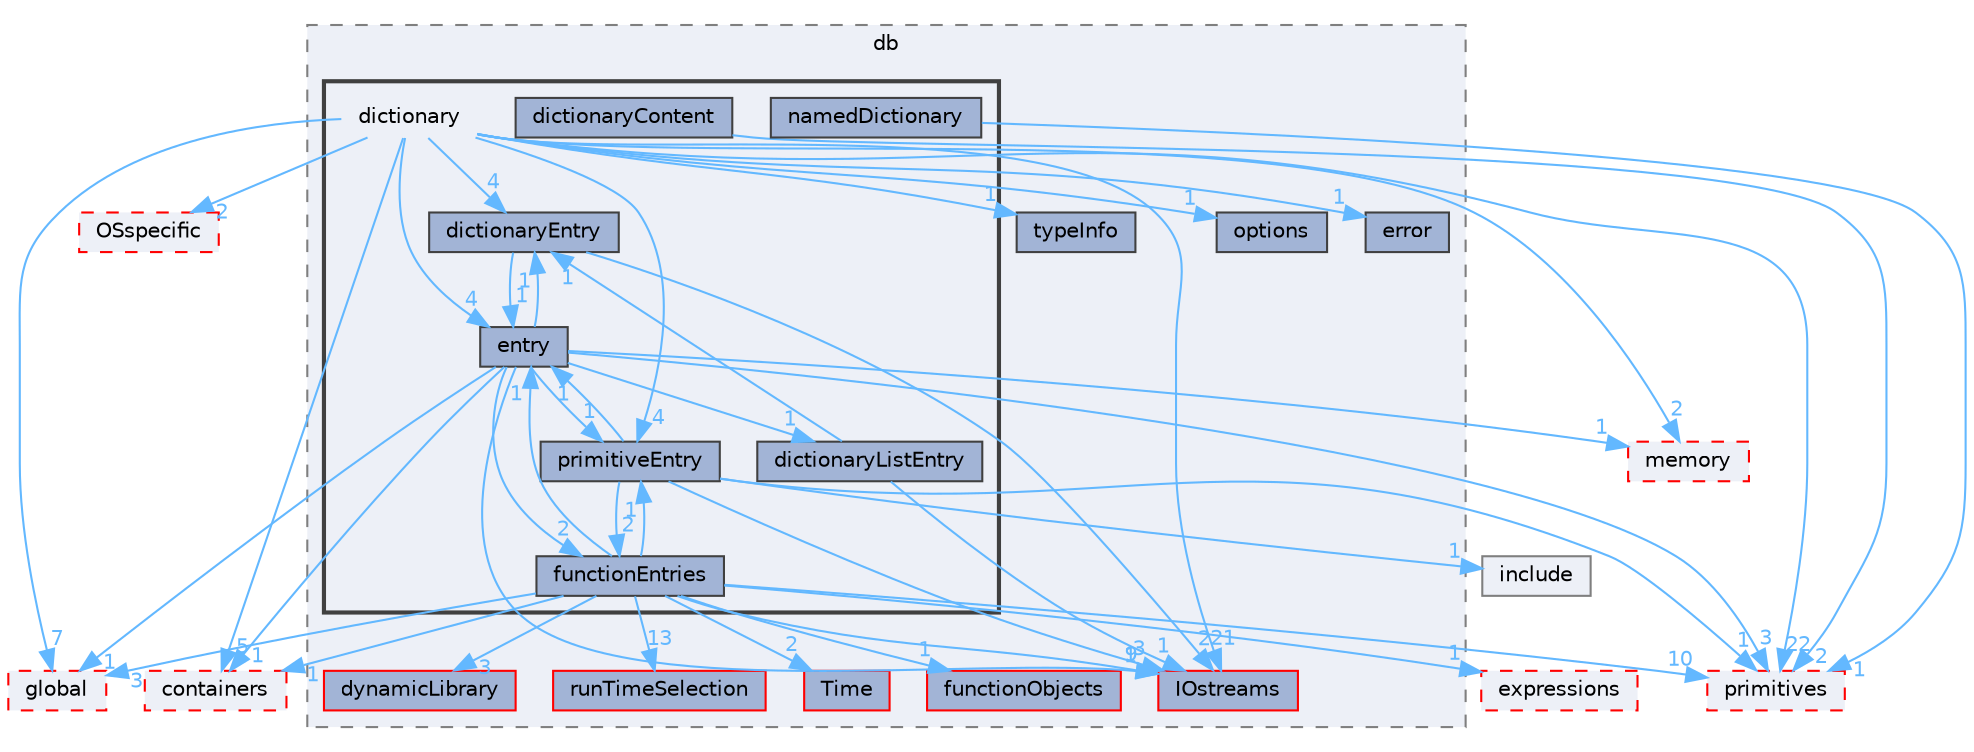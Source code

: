 digraph "src/OpenFOAM/db/dictionary"
{
 // LATEX_PDF_SIZE
  bgcolor="transparent";
  edge [fontname=Helvetica,fontsize=10,labelfontname=Helvetica,labelfontsize=10];
  node [fontname=Helvetica,fontsize=10,shape=box,height=0.2,width=0.4];
  compound=true
  subgraph clusterdir_63c634f7a7cfd679ac26c67fb30fc32f {
    graph [ bgcolor="#edf0f7", pencolor="grey50", label="db", fontname=Helvetica,fontsize=10 style="filled,dashed", URL="dir_63c634f7a7cfd679ac26c67fb30fc32f.html",tooltip=""]
  dir_44d37d0c4e72ffac3c5738348b92cda3 [label="typeInfo", fillcolor="#a2b4d6", color="grey25", style="filled", URL="dir_44d37d0c4e72ffac3c5738348b92cda3.html",tooltip=""];
  dir_466e4f5b4cc1582939ab4ceba36098d8 [label="IOstreams", fillcolor="#a2b4d6", color="red", style="filled", URL="dir_466e4f5b4cc1582939ab4ceba36098d8.html",tooltip=""];
  dir_492fa291323b8a1b0d5691419ffeaf55 [label="options", fillcolor="#a2b4d6", color="grey25", style="filled", URL="dir_492fa291323b8a1b0d5691419ffeaf55.html",tooltip=""];
  dir_5b778b533e0642b15b61ea7e4b236f8c [label="error", fillcolor="#a2b4d6", color="grey25", style="filled", URL="dir_5b778b533e0642b15b61ea7e4b236f8c.html",tooltip=""];
  dir_65d267bb6b65740acaf7d5fe4aebd101 [label="dynamicLibrary", fillcolor="#a2b4d6", color="red", style="filled", URL="dir_65d267bb6b65740acaf7d5fe4aebd101.html",tooltip=""];
  dir_97107bb83a2a5bbfad7ddd584e3f301c [label="runTimeSelection", fillcolor="#a2b4d6", color="red", style="filled", URL="dir_97107bb83a2a5bbfad7ddd584e3f301c.html",tooltip=""];
  dir_ec5b63092fb55ef516ddf05b3841c89d [label="Time", fillcolor="#a2b4d6", color="red", style="filled", URL="dir_ec5b63092fb55ef516ddf05b3841c89d.html",tooltip=""];
  dir_b1391b8691e21d3cff54e51a698f3c2b [label="functionObjects", fillcolor="#a2b4d6", color="red", style="filled", URL="dir_b1391b8691e21d3cff54e51a698f3c2b.html",tooltip=""];
  subgraph clusterdir_43e4f3d5f4ba74ef6e29186317ac2bae {
    graph [ bgcolor="#edf0f7", pencolor="grey25", label="", fontname=Helvetica,fontsize=10 style="filled,bold", URL="dir_43e4f3d5f4ba74ef6e29186317ac2bae.html",tooltip=""]
    dir_43e4f3d5f4ba74ef6e29186317ac2bae [shape=plaintext, label="dictionary"];
  dir_9bba0fa96e6ec25dc544f7293f3ebd13 [label="dictionaryContent", fillcolor="#a2b4d6", color="grey25", style="filled", URL="dir_9bba0fa96e6ec25dc544f7293f3ebd13.html",tooltip=""];
  dir_ed941fe9052e18fa030c964648f4c994 [label="dictionaryEntry", fillcolor="#a2b4d6", color="grey25", style="filled", URL="dir_ed941fe9052e18fa030c964648f4c994.html",tooltip=""];
  dir_099ad7afcc9fe5d5c1f907f93f091058 [label="dictionaryListEntry", fillcolor="#a2b4d6", color="grey25", style="filled", URL="dir_099ad7afcc9fe5d5c1f907f93f091058.html",tooltip=""];
  dir_921060969b2ec46ffd0fdd6e3b1e6f93 [label="entry", fillcolor="#a2b4d6", color="grey25", style="filled", URL="dir_921060969b2ec46ffd0fdd6e3b1e6f93.html",tooltip=""];
  dir_02d80f093374efbc333e223ddfd028a9 [label="functionEntries", fillcolor="#a2b4d6", color="grey25", style="filled", URL="dir_02d80f093374efbc333e223ddfd028a9.html",tooltip=""];
  dir_501cf3a115782fff0b993f14c0f2582b [label="namedDictionary", fillcolor="#a2b4d6", color="grey25", style="filled", URL="dir_501cf3a115782fff0b993f14c0f2582b.html",tooltip=""];
  dir_d8be81f29ca3bc4b2de0ac4c3ba8675d [label="primitiveEntry", fillcolor="#a2b4d6", color="grey25", style="filled", URL="dir_d8be81f29ca3bc4b2de0ac4c3ba8675d.html",tooltip=""];
  }
  }
  dir_19d0872053bde092be81d7fe3f56cbf7 [label="containers", fillcolor="#edf0f7", color="red", style="filled,dashed", URL="dir_19d0872053bde092be81d7fe3f56cbf7.html",tooltip=""];
  dir_1e7df7a7407fc4618be5c18f76eb7b99 [label="OSspecific", fillcolor="#edf0f7", color="red", style="filled,dashed", URL="dir_1e7df7a7407fc4618be5c18f76eb7b99.html",tooltip=""];
  dir_385a22dcc2f7120acb0f1a7a832b3b8d [label="memory", fillcolor="#edf0f7", color="red", style="filled,dashed", URL="dir_385a22dcc2f7120acb0f1a7a832b3b8d.html",tooltip=""];
  dir_3e50f45338116b169052b428016851aa [label="primitives", fillcolor="#edf0f7", color="red", style="filled,dashed", URL="dir_3e50f45338116b169052b428016851aa.html",tooltip=""];
  dir_8583492183f4d27c76555f8f333dd07b [label="global", fillcolor="#edf0f7", color="red", style="filled,dashed", URL="dir_8583492183f4d27c76555f8f333dd07b.html",tooltip=""];
  dir_fa8eb60ad2eb9e73026ecc23442a4b28 [label="expressions", fillcolor="#edf0f7", color="red", style="filled,dashed", URL="dir_fa8eb60ad2eb9e73026ecc23442a4b28.html",tooltip=""];
  dir_e954e9f5966bc1c681a414ec8bd0ee15 [label="include", fillcolor="#edf0f7", color="grey50", style="filled", URL="dir_e954e9f5966bc1c681a414ec8bd0ee15.html",tooltip=""];
  dir_43e4f3d5f4ba74ef6e29186317ac2bae->dir_19d0872053bde092be81d7fe3f56cbf7 [headlabel="5", labeldistance=1.5 headhref="dir_000924_000669.html" href="dir_000924_000669.html" color="steelblue1" fontcolor="steelblue1"];
  dir_43e4f3d5f4ba74ef6e29186317ac2bae->dir_1e7df7a7407fc4618be5c18f76eb7b99 [headlabel="2", labeldistance=1.5 headhref="dir_000924_002727.html" href="dir_000924_002727.html" color="steelblue1" fontcolor="steelblue1"];
  dir_43e4f3d5f4ba74ef6e29186317ac2bae->dir_385a22dcc2f7120acb0f1a7a832b3b8d [headlabel="2", labeldistance=1.5 headhref="dir_000924_002352.html" href="dir_000924_002352.html" color="steelblue1" fontcolor="steelblue1"];
  dir_43e4f3d5f4ba74ef6e29186317ac2bae->dir_3e50f45338116b169052b428016851aa [headlabel="22", labeldistance=1.5 headhref="dir_000924_003069.html" href="dir_000924_003069.html" color="steelblue1" fontcolor="steelblue1"];
  dir_43e4f3d5f4ba74ef6e29186317ac2bae->dir_44d37d0c4e72ffac3c5738348b92cda3 [headlabel="1", labeldistance=1.5 headhref="dir_000924_004179.html" href="dir_000924_004179.html" color="steelblue1" fontcolor="steelblue1"];
  dir_43e4f3d5f4ba74ef6e29186317ac2bae->dir_466e4f5b4cc1582939ab4ceba36098d8 [headlabel="21", labeldistance=1.5 headhref="dir_000924_001967.html" href="dir_000924_001967.html" color="steelblue1" fontcolor="steelblue1"];
  dir_43e4f3d5f4ba74ef6e29186317ac2bae->dir_492fa291323b8a1b0d5691419ffeaf55 [headlabel="1", labeldistance=1.5 headhref="dir_000924_002708.html" href="dir_000924_002708.html" color="steelblue1" fontcolor="steelblue1"];
  dir_43e4f3d5f4ba74ef6e29186317ac2bae->dir_5b778b533e0642b15b61ea7e4b236f8c [headlabel="1", labeldistance=1.5 headhref="dir_000924_001182.html" href="dir_000924_001182.html" color="steelblue1" fontcolor="steelblue1"];
  dir_43e4f3d5f4ba74ef6e29186317ac2bae->dir_8583492183f4d27c76555f8f333dd07b [headlabel="7", labeldistance=1.5 headhref="dir_000924_001645.html" href="dir_000924_001645.html" color="steelblue1" fontcolor="steelblue1"];
  dir_43e4f3d5f4ba74ef6e29186317ac2bae->dir_921060969b2ec46ffd0fdd6e3b1e6f93 [headlabel="4", labeldistance=1.5 headhref="dir_000924_001167.html" href="dir_000924_001167.html" color="steelblue1" fontcolor="steelblue1"];
  dir_43e4f3d5f4ba74ef6e29186317ac2bae->dir_d8be81f29ca3bc4b2de0ac4c3ba8675d [headlabel="4", labeldistance=1.5 headhref="dir_000924_003062.html" href="dir_000924_003062.html" color="steelblue1" fontcolor="steelblue1"];
  dir_43e4f3d5f4ba74ef6e29186317ac2bae->dir_ed941fe9052e18fa030c964648f4c994 [headlabel="4", labeldistance=1.5 headhref="dir_000924_000927.html" href="dir_000924_000927.html" color="steelblue1" fontcolor="steelblue1"];
  dir_9bba0fa96e6ec25dc544f7293f3ebd13->dir_3e50f45338116b169052b428016851aa [headlabel="2", labeldistance=1.5 headhref="dir_000926_003069.html" href="dir_000926_003069.html" color="steelblue1" fontcolor="steelblue1"];
  dir_ed941fe9052e18fa030c964648f4c994->dir_466e4f5b4cc1582939ab4ceba36098d8 [headlabel="2", labeldistance=1.5 headhref="dir_000927_001967.html" href="dir_000927_001967.html" color="steelblue1" fontcolor="steelblue1"];
  dir_ed941fe9052e18fa030c964648f4c994->dir_921060969b2ec46ffd0fdd6e3b1e6f93 [headlabel="1", labeldistance=1.5 headhref="dir_000927_001167.html" href="dir_000927_001167.html" color="steelblue1" fontcolor="steelblue1"];
  dir_099ad7afcc9fe5d5c1f907f93f091058->dir_466e4f5b4cc1582939ab4ceba36098d8 [headlabel="1", labeldistance=1.5 headhref="dir_000928_001967.html" href="dir_000928_001967.html" color="steelblue1" fontcolor="steelblue1"];
  dir_099ad7afcc9fe5d5c1f907f93f091058->dir_ed941fe9052e18fa030c964648f4c994 [headlabel="1", labeldistance=1.5 headhref="dir_000928_000927.html" href="dir_000928_000927.html" color="steelblue1" fontcolor="steelblue1"];
  dir_921060969b2ec46ffd0fdd6e3b1e6f93->dir_02d80f093374efbc333e223ddfd028a9 [headlabel="2", labeldistance=1.5 headhref="dir_001167_001512.html" href="dir_001167_001512.html" color="steelblue1" fontcolor="steelblue1"];
  dir_921060969b2ec46ffd0fdd6e3b1e6f93->dir_099ad7afcc9fe5d5c1f907f93f091058 [headlabel="1", labeldistance=1.5 headhref="dir_001167_000928.html" href="dir_001167_000928.html" color="steelblue1" fontcolor="steelblue1"];
  dir_921060969b2ec46ffd0fdd6e3b1e6f93->dir_19d0872053bde092be81d7fe3f56cbf7 [headlabel="1", labeldistance=1.5 headhref="dir_001167_000669.html" href="dir_001167_000669.html" color="steelblue1" fontcolor="steelblue1"];
  dir_921060969b2ec46ffd0fdd6e3b1e6f93->dir_385a22dcc2f7120acb0f1a7a832b3b8d [headlabel="1", labeldistance=1.5 headhref="dir_001167_002352.html" href="dir_001167_002352.html" color="steelblue1" fontcolor="steelblue1"];
  dir_921060969b2ec46ffd0fdd6e3b1e6f93->dir_3e50f45338116b169052b428016851aa [headlabel="3", labeldistance=1.5 headhref="dir_001167_003069.html" href="dir_001167_003069.html" color="steelblue1" fontcolor="steelblue1"];
  dir_921060969b2ec46ffd0fdd6e3b1e6f93->dir_466e4f5b4cc1582939ab4ceba36098d8 [headlabel="1", labeldistance=1.5 headhref="dir_001167_001967.html" href="dir_001167_001967.html" color="steelblue1" fontcolor="steelblue1"];
  dir_921060969b2ec46ffd0fdd6e3b1e6f93->dir_8583492183f4d27c76555f8f333dd07b [headlabel="1", labeldistance=1.5 headhref="dir_001167_001645.html" href="dir_001167_001645.html" color="steelblue1" fontcolor="steelblue1"];
  dir_921060969b2ec46ffd0fdd6e3b1e6f93->dir_d8be81f29ca3bc4b2de0ac4c3ba8675d [headlabel="1", labeldistance=1.5 headhref="dir_001167_003062.html" href="dir_001167_003062.html" color="steelblue1" fontcolor="steelblue1"];
  dir_921060969b2ec46ffd0fdd6e3b1e6f93->dir_ed941fe9052e18fa030c964648f4c994 [headlabel="1", labeldistance=1.5 headhref="dir_001167_000927.html" href="dir_001167_000927.html" color="steelblue1" fontcolor="steelblue1"];
  dir_02d80f093374efbc333e223ddfd028a9->dir_3e50f45338116b169052b428016851aa [headlabel="10", labeldistance=1.5 headhref="dir_001512_003069.html" href="dir_001512_003069.html" color="steelblue1" fontcolor="steelblue1"];
  dir_02d80f093374efbc333e223ddfd028a9->dir_466e4f5b4cc1582939ab4ceba36098d8 [headlabel="9", labeldistance=1.5 headhref="dir_001512_001967.html" href="dir_001512_001967.html" color="steelblue1" fontcolor="steelblue1"];
  dir_02d80f093374efbc333e223ddfd028a9->dir_65d267bb6b65740acaf7d5fe4aebd101 [headlabel="3", labeldistance=1.5 headhref="dir_001512_001084.html" href="dir_001512_001084.html" color="steelblue1" fontcolor="steelblue1"];
  dir_02d80f093374efbc333e223ddfd028a9->dir_97107bb83a2a5bbfad7ddd584e3f301c [headlabel="13", labeldistance=1.5 headhref="dir_001512_003384.html" href="dir_001512_003384.html" color="steelblue1" fontcolor="steelblue1"];
  dir_02d80f093374efbc333e223ddfd028a9->dir_ec5b63092fb55ef516ddf05b3841c89d [headlabel="2", labeldistance=1.5 headhref="dir_001512_004036.html" href="dir_001512_004036.html" color="steelblue1" fontcolor="steelblue1"];
  dir_02d80f093374efbc333e223ddfd028a9->dir_fa8eb60ad2eb9e73026ecc23442a4b28 [headlabel="1", labeldistance=1.5 headhref="dir_001512_001209.html" href="dir_001512_001209.html" color="steelblue1" fontcolor="steelblue1"];
  dir_02d80f093374efbc333e223ddfd028a9->dir_d8be81f29ca3bc4b2de0ac4c3ba8675d [headlabel="1", labeldistance=1.5 headhref="dir_001512_003062.html" href="dir_001512_003062.html" color="steelblue1" fontcolor="steelblue1"];
  dir_02d80f093374efbc333e223ddfd028a9->dir_19d0872053bde092be81d7fe3f56cbf7 [headlabel="1", labeldistance=1.5 headhref="dir_001512_000669.html" href="dir_001512_000669.html" color="steelblue1" fontcolor="steelblue1"];
  dir_02d80f093374efbc333e223ddfd028a9->dir_8583492183f4d27c76555f8f333dd07b [headlabel="3", labeldistance=1.5 headhref="dir_001512_001645.html" href="dir_001512_001645.html" color="steelblue1" fontcolor="steelblue1"];
  dir_02d80f093374efbc333e223ddfd028a9->dir_b1391b8691e21d3cff54e51a698f3c2b [headlabel="1", labeldistance=1.5 headhref="dir_001512_001521.html" href="dir_001512_001521.html" color="steelblue1" fontcolor="steelblue1"];
  dir_02d80f093374efbc333e223ddfd028a9->dir_921060969b2ec46ffd0fdd6e3b1e6f93 [headlabel="1", labeldistance=1.5 headhref="dir_001512_001167.html" href="dir_001512_001167.html" color="steelblue1" fontcolor="steelblue1"];
  dir_501cf3a115782fff0b993f14c0f2582b->dir_3e50f45338116b169052b428016851aa [headlabel="1", labeldistance=1.5 headhref="dir_002512_003069.html" href="dir_002512_003069.html" color="steelblue1" fontcolor="steelblue1"];
  dir_d8be81f29ca3bc4b2de0ac4c3ba8675d->dir_02d80f093374efbc333e223ddfd028a9 [headlabel="2", labeldistance=1.5 headhref="dir_003062_001512.html" href="dir_003062_001512.html" color="steelblue1" fontcolor="steelblue1"];
  dir_d8be81f29ca3bc4b2de0ac4c3ba8675d->dir_3e50f45338116b169052b428016851aa [headlabel="1", labeldistance=1.5 headhref="dir_003062_003069.html" href="dir_003062_003069.html" color="steelblue1" fontcolor="steelblue1"];
  dir_d8be81f29ca3bc4b2de0ac4c3ba8675d->dir_466e4f5b4cc1582939ab4ceba36098d8 [headlabel="3", labeldistance=1.5 headhref="dir_003062_001967.html" href="dir_003062_001967.html" color="steelblue1" fontcolor="steelblue1"];
  dir_d8be81f29ca3bc4b2de0ac4c3ba8675d->dir_921060969b2ec46ffd0fdd6e3b1e6f93 [headlabel="1", labeldistance=1.5 headhref="dir_003062_001167.html" href="dir_003062_001167.html" color="steelblue1" fontcolor="steelblue1"];
  dir_d8be81f29ca3bc4b2de0ac4c3ba8675d->dir_e954e9f5966bc1c681a414ec8bd0ee15 [headlabel="1", labeldistance=1.5 headhref="dir_003062_001804.html" href="dir_003062_001804.html" color="steelblue1" fontcolor="steelblue1"];
}
